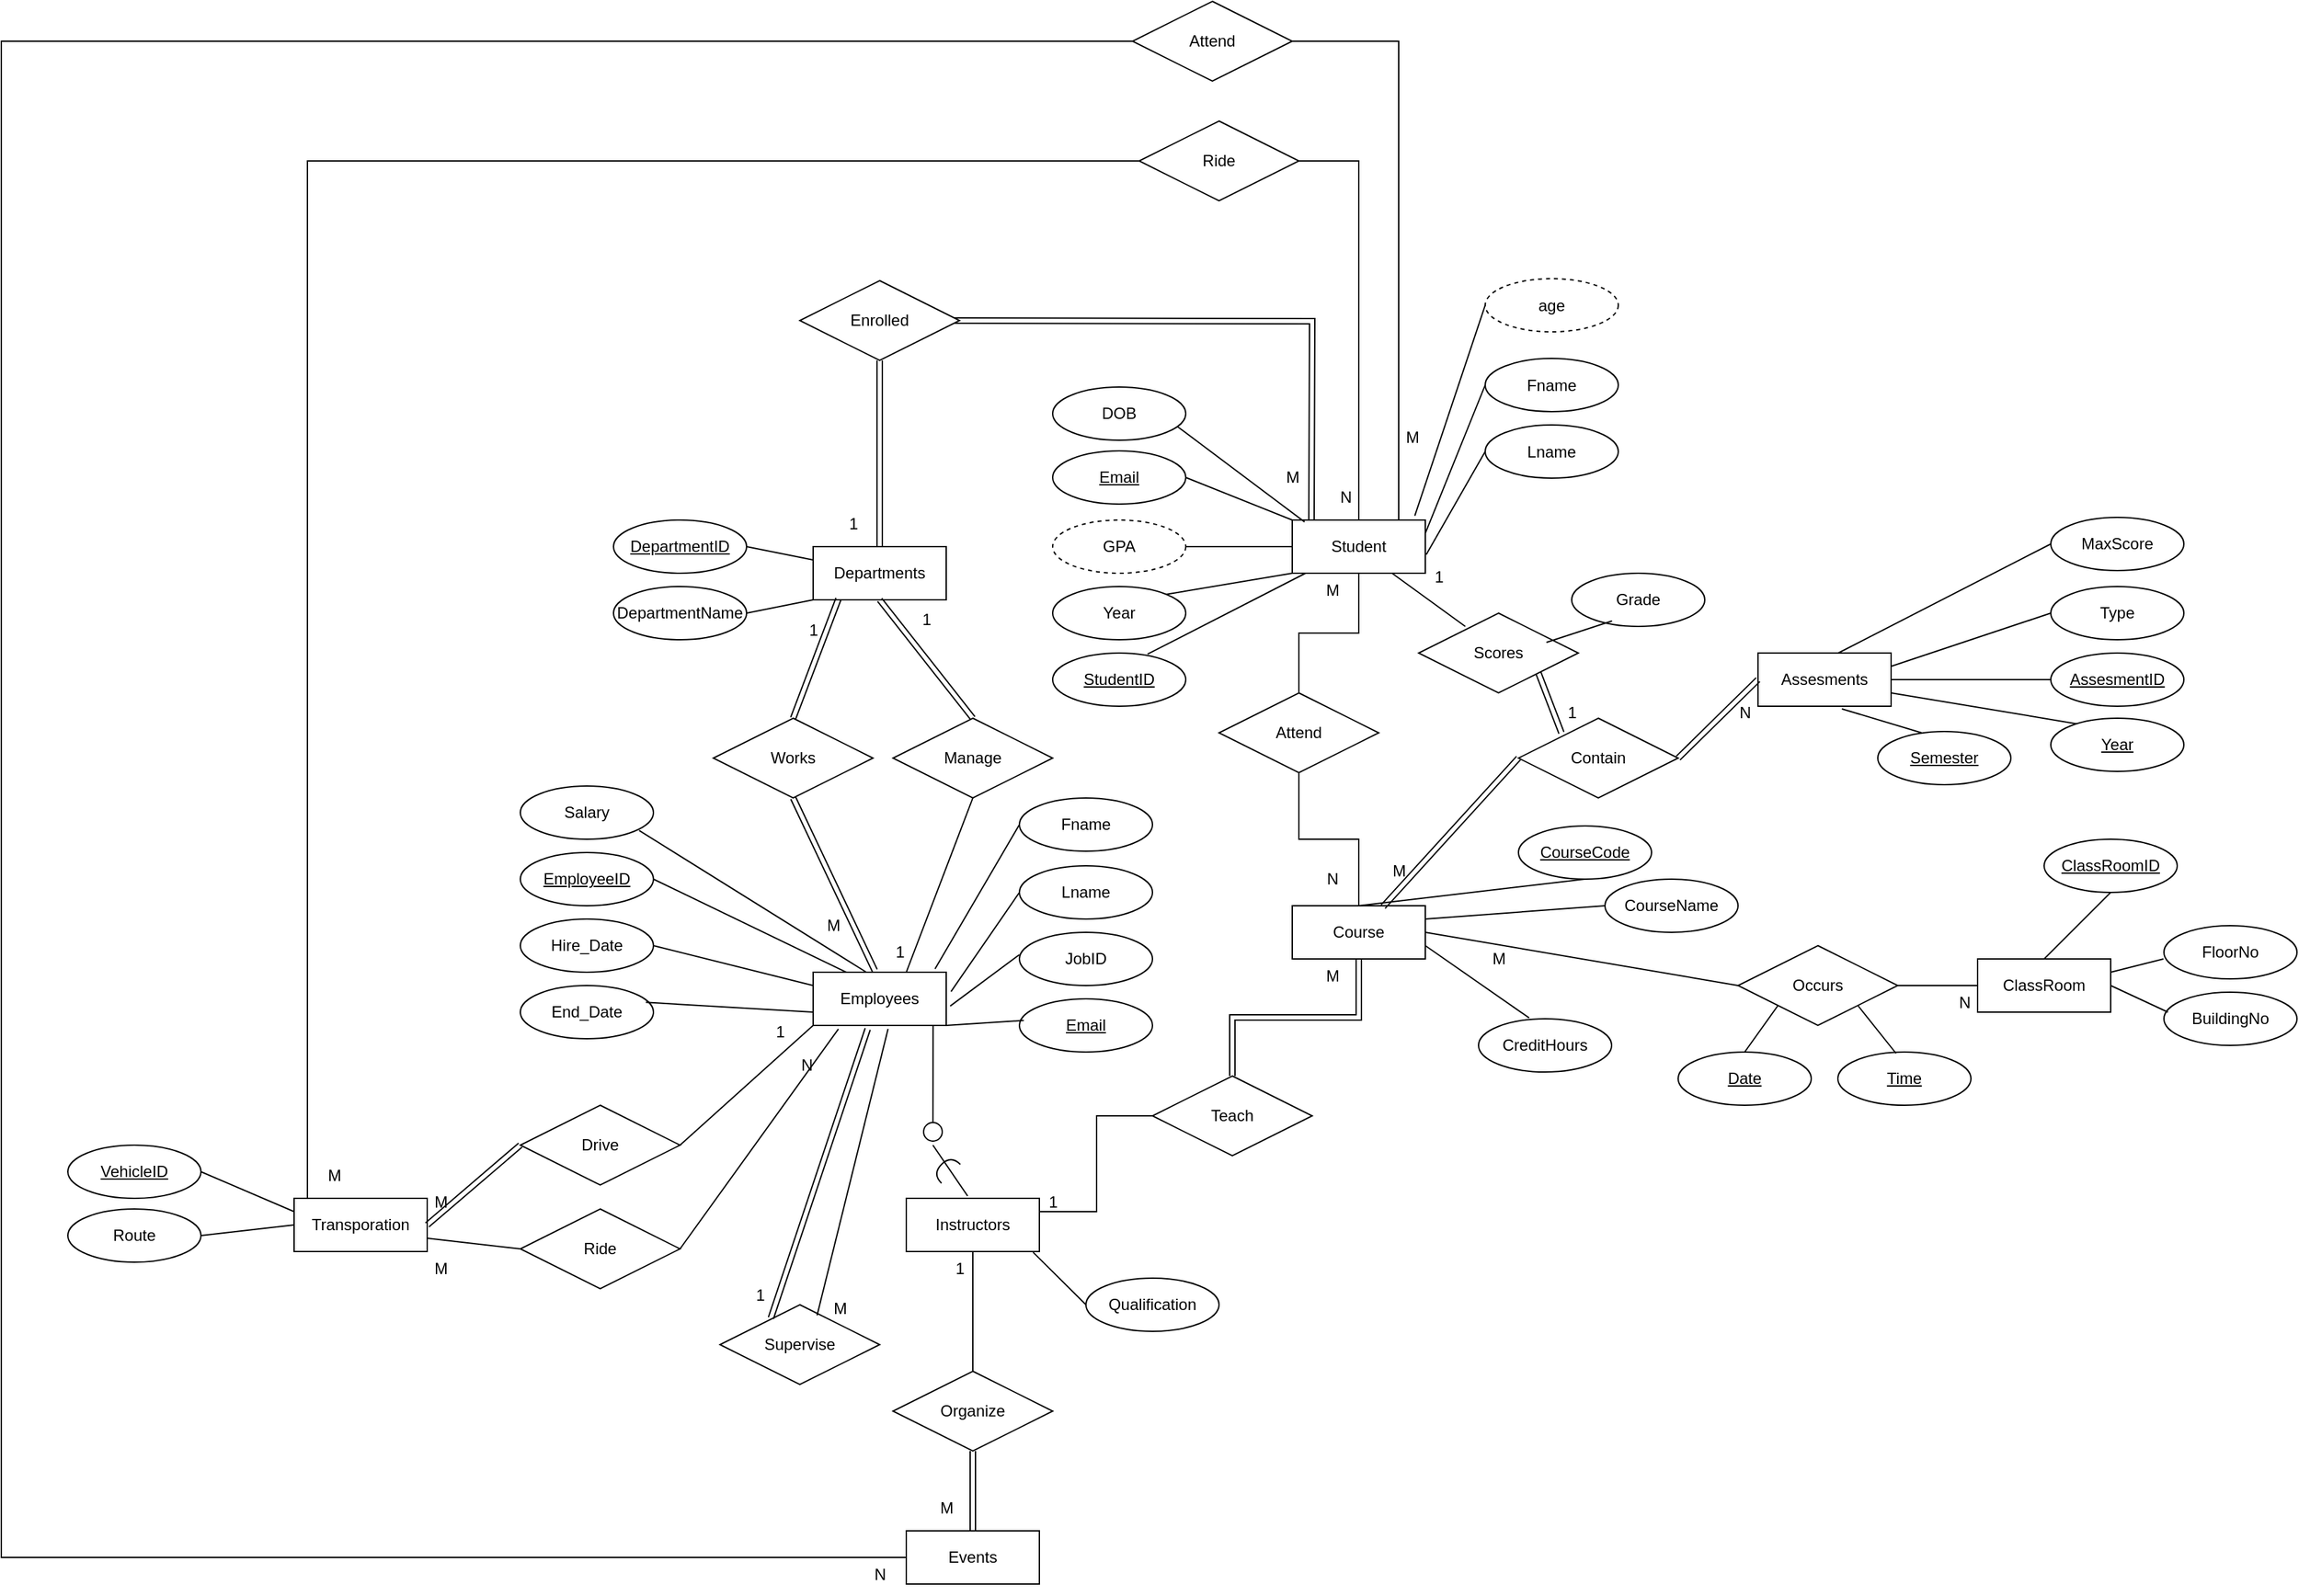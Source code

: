<mxfile version="25.0.1">
  <diagram name="Page-1" id="Fo08esECjhYcVOqIfu8d">
    <mxGraphModel dx="909" dy="1662" grid="1" gridSize="10" guides="1" tooltips="1" connect="1" arrows="1" fold="1" page="1" pageScale="1" pageWidth="850" pageHeight="1100" math="0" shadow="0">
      <root>
        <mxCell id="0" />
        <mxCell id="1" parent="0" />
        <mxCell id="pX8YtGbhnnADvZWmh7mu-151" style="edgeStyle=orthogonalEdgeStyle;rounded=0;orthogonalLoop=1;jettySize=auto;html=1;entryX=0;entryY=0.5;entryDx=0;entryDy=0;endArrow=none;endFill=0;" parent="1" source="pX8YtGbhnnADvZWmh7mu-5" target="pX8YtGbhnnADvZWmh7mu-150" edge="1">
          <mxGeometry relative="1" as="geometry" />
        </mxCell>
        <mxCell id="pX8YtGbhnnADvZWmh7mu-5" value="Assesments" style="whiteSpace=wrap;html=1;align=center;" parent="1" vertex="1">
          <mxGeometry x="1680" y="40" width="100" height="40" as="geometry" />
        </mxCell>
        <mxCell id="pX8YtGbhnnADvZWmh7mu-118" style="edgeStyle=orthogonalEdgeStyle;rounded=0;orthogonalLoop=1;jettySize=auto;html=1;exitX=0.5;exitY=1;exitDx=0;exitDy=0;entryX=0.5;entryY=0;entryDx=0;entryDy=0;endArrow=none;endFill=0;" parent="1" source="pX8YtGbhnnADvZWmh7mu-6" target="pX8YtGbhnnADvZWmh7mu-119" edge="1">
          <mxGeometry relative="1" as="geometry">
            <mxPoint x="1379.857" y="90" as="targetPoint" />
          </mxGeometry>
        </mxCell>
        <mxCell id="pX8YtGbhnnADvZWmh7mu-188" style="edgeStyle=orthogonalEdgeStyle;rounded=0;orthogonalLoop=1;jettySize=auto;html=1;entryX=1;entryY=0.5;entryDx=0;entryDy=0;endArrow=none;endFill=0;" parent="1" source="pX8YtGbhnnADvZWmh7mu-6" target="pX8YtGbhnnADvZWmh7mu-187" edge="1">
          <mxGeometry relative="1" as="geometry">
            <Array as="points">
              <mxPoint x="1410" y="-420" />
            </Array>
          </mxGeometry>
        </mxCell>
        <mxCell id="pX8YtGbhnnADvZWmh7mu-197" style="edgeStyle=orthogonalEdgeStyle;rounded=0;orthogonalLoop=1;jettySize=auto;html=1;exitX=0.5;exitY=0;exitDx=0;exitDy=0;entryX=1;entryY=0.5;entryDx=0;entryDy=0;endArrow=none;endFill=0;" parent="1" source="pX8YtGbhnnADvZWmh7mu-6" target="pX8YtGbhnnADvZWmh7mu-198" edge="1">
          <mxGeometry relative="1" as="geometry">
            <mxPoint x="1380.333" y="-350" as="targetPoint" />
          </mxGeometry>
        </mxCell>
        <mxCell id="pX8YtGbhnnADvZWmh7mu-6" value="Student" style="whiteSpace=wrap;html=1;align=center;" parent="1" vertex="1">
          <mxGeometry x="1330" y="-60" width="100" height="40" as="geometry" />
        </mxCell>
        <mxCell id="pX8YtGbhnnADvZWmh7mu-101" style="edgeStyle=orthogonalEdgeStyle;rounded=0;orthogonalLoop=1;jettySize=auto;html=1;exitX=0.5;exitY=1;exitDx=0;exitDy=0;endArrow=circle;endFill=0;" parent="1" edge="1">
          <mxGeometry relative="1" as="geometry">
            <mxPoint x="1059.997" y="408" as="targetPoint" />
            <mxPoint x="1060.14" y="318" as="sourcePoint" />
            <Array as="points">
              <mxPoint x="1060.14" y="358" />
              <mxPoint x="1060.14" y="358" />
            </Array>
          </mxGeometry>
        </mxCell>
        <mxCell id="pX8YtGbhnnADvZWmh7mu-10" value="Employees" style="whiteSpace=wrap;html=1;align=center;" parent="1" vertex="1">
          <mxGeometry x="970" y="280" width="100" height="40" as="geometry" />
        </mxCell>
        <mxCell id="pX8YtGbhnnADvZWmh7mu-11" value="ClassRoom" style="whiteSpace=wrap;html=1;align=center;" parent="1" vertex="1">
          <mxGeometry x="1845" y="270" width="100" height="40" as="geometry" />
        </mxCell>
        <mxCell id="pX8YtGbhnnADvZWmh7mu-147" style="edgeStyle=orthogonalEdgeStyle;rounded=0;orthogonalLoop=1;jettySize=auto;html=1;exitX=0.5;exitY=0;exitDx=0;exitDy=0;entryX=0.5;entryY=1;entryDx=0;entryDy=0;endArrow=none;endFill=0;shape=link;" parent="1" source="pX8YtGbhnnADvZWmh7mu-12" target="pX8YtGbhnnADvZWmh7mu-145" edge="1">
          <mxGeometry relative="1" as="geometry" />
        </mxCell>
        <mxCell id="pX8YtGbhnnADvZWmh7mu-191" style="edgeStyle=orthogonalEdgeStyle;rounded=0;orthogonalLoop=1;jettySize=auto;html=1;exitX=0;exitY=0.5;exitDx=0;exitDy=0;entryX=0;entryY=0.5;entryDx=0;entryDy=0;endArrow=none;endFill=0;" parent="1" source="pX8YtGbhnnADvZWmh7mu-12" target="pX8YtGbhnnADvZWmh7mu-187" edge="1">
          <mxGeometry relative="1" as="geometry">
            <Array as="points">
              <mxPoint x="360" y="720" />
              <mxPoint x="360" y="-420" />
            </Array>
          </mxGeometry>
        </mxCell>
        <mxCell id="pX8YtGbhnnADvZWmh7mu-12" value="Events" style="whiteSpace=wrap;html=1;align=center;" parent="1" vertex="1">
          <mxGeometry x="1040" y="700" width="100" height="40" as="geometry" />
        </mxCell>
        <mxCell id="pX8YtGbhnnADvZWmh7mu-196" style="edgeStyle=orthogonalEdgeStyle;rounded=0;orthogonalLoop=1;jettySize=auto;html=1;exitX=0.09;exitY=0;exitDx=0;exitDy=0;entryX=0;entryY=0.5;entryDx=0;entryDy=0;endArrow=none;endFill=0;exitPerimeter=0;" parent="1" source="pX8YtGbhnnADvZWmh7mu-13" target="pX8YtGbhnnADvZWmh7mu-198" edge="1">
          <mxGeometry relative="1" as="geometry">
            <mxPoint x="630.333" y="-291.333" as="targetPoint" />
            <Array as="points">
              <mxPoint x="590" y="450" />
              <mxPoint x="590" y="-330" />
            </Array>
          </mxGeometry>
        </mxCell>
        <mxCell id="pX8YtGbhnnADvZWmh7mu-13" value="Transporation" style="whiteSpace=wrap;html=1;align=center;" parent="1" vertex="1">
          <mxGeometry x="580" y="450" width="100" height="40" as="geometry" />
        </mxCell>
        <mxCell id="pX8YtGbhnnADvZWmh7mu-14" value="Course" style="whiteSpace=wrap;html=1;align=center;" parent="1" vertex="1">
          <mxGeometry x="1330" y="230" width="100" height="40" as="geometry" />
        </mxCell>
        <mxCell id="pX8YtGbhnnADvZWmh7mu-15" value="Departments" style="whiteSpace=wrap;html=1;align=center;" parent="1" vertex="1">
          <mxGeometry x="970" y="-40" width="100" height="40" as="geometry" />
        </mxCell>
        <mxCell id="pX8YtGbhnnADvZWmh7mu-19" value="&lt;u&gt;EmployeeID&lt;/u&gt;" style="ellipse;whiteSpace=wrap;html=1;align=center;" parent="1" vertex="1">
          <mxGeometry x="750" y="190" width="100" height="40" as="geometry" />
        </mxCell>
        <mxCell id="pX8YtGbhnnADvZWmh7mu-25" value="Fname" style="ellipse;whiteSpace=wrap;html=1;align=center;" parent="1" vertex="1">
          <mxGeometry x="1125" y="149" width="100" height="40" as="geometry" />
        </mxCell>
        <mxCell id="pX8YtGbhnnADvZWmh7mu-29" value="&lt;u&gt;Email&lt;/u&gt;" style="ellipse;whiteSpace=wrap;html=1;align=center;" parent="1" vertex="1">
          <mxGeometry x="1125" y="300" width="100" height="40" as="geometry" />
        </mxCell>
        <mxCell id="pX8YtGbhnnADvZWmh7mu-30" value="JobID" style="ellipse;whiteSpace=wrap;html=1;align=center;" parent="1" vertex="1">
          <mxGeometry x="1125" y="250" width="100" height="40" as="geometry" />
        </mxCell>
        <mxCell id="pX8YtGbhnnADvZWmh7mu-32" value="" style="endArrow=none;html=1;rounded=0;entryX=0.916;entryY=-0.064;entryDx=0;entryDy=0;entryPerimeter=0;exitX=0;exitY=0.5;exitDx=0;exitDy=0;" parent="1" source="pX8YtGbhnnADvZWmh7mu-25" target="pX8YtGbhnnADvZWmh7mu-10" edge="1">
          <mxGeometry relative="1" as="geometry">
            <mxPoint x="990" y="270" as="sourcePoint" />
            <mxPoint x="1007" y="301" as="targetPoint" />
          </mxGeometry>
        </mxCell>
        <mxCell id="pX8YtGbhnnADvZWmh7mu-33" value="Lname" style="ellipse;whiteSpace=wrap;html=1;align=center;" parent="1" vertex="1">
          <mxGeometry x="1125" y="200" width="100" height="40" as="geometry" />
        </mxCell>
        <mxCell id="pX8YtGbhnnADvZWmh7mu-35" value="" style="endArrow=none;html=1;rounded=0;entryX=0;entryY=0.5;entryDx=0;entryDy=0;exitX=1.036;exitY=0.364;exitDx=0;exitDy=0;exitPerimeter=0;" parent="1" source="pX8YtGbhnnADvZWmh7mu-10" target="pX8YtGbhnnADvZWmh7mu-33" edge="1">
          <mxGeometry relative="1" as="geometry">
            <mxPoint x="1100" y="290" as="sourcePoint" />
            <mxPoint x="1117" y="321" as="targetPoint" />
          </mxGeometry>
        </mxCell>
        <mxCell id="pX8YtGbhnnADvZWmh7mu-36" value="" style="endArrow=none;html=1;rounded=0;entryX=1.03;entryY=0.636;entryDx=0;entryDy=0;entryPerimeter=0;exitX=-0.001;exitY=0.421;exitDx=0;exitDy=0;exitPerimeter=0;" parent="1" source="pX8YtGbhnnADvZWmh7mu-30" target="pX8YtGbhnnADvZWmh7mu-10" edge="1">
          <mxGeometry relative="1" as="geometry">
            <mxPoint x="990" y="270" as="sourcePoint" />
            <mxPoint x="1007" y="301" as="targetPoint" />
          </mxGeometry>
        </mxCell>
        <mxCell id="pX8YtGbhnnADvZWmh7mu-37" value="" style="endArrow=none;html=1;rounded=0;entryX=0.033;entryY=0.407;entryDx=0;entryDy=0;entryPerimeter=0;exitX=1;exitY=1;exitDx=0;exitDy=0;" parent="1" source="pX8YtGbhnnADvZWmh7mu-10" target="pX8YtGbhnnADvZWmh7mu-29" edge="1">
          <mxGeometry relative="1" as="geometry">
            <mxPoint x="1000" y="280" as="sourcePoint" />
            <mxPoint x="1017" y="311" as="targetPoint" />
          </mxGeometry>
        </mxCell>
        <mxCell id="pX8YtGbhnnADvZWmh7mu-39" value="" style="endArrow=none;html=1;rounded=0;entryX=0.25;entryY=0;entryDx=0;entryDy=0;exitX=1;exitY=0.5;exitDx=0;exitDy=0;" parent="1" source="pX8YtGbhnnADvZWmh7mu-19" target="pX8YtGbhnnADvZWmh7mu-10" edge="1">
          <mxGeometry relative="1" as="geometry">
            <mxPoint x="920" y="250" as="sourcePoint" />
            <mxPoint x="997" y="291" as="targetPoint" />
          </mxGeometry>
        </mxCell>
        <mxCell id="pX8YtGbhnnADvZWmh7mu-64" value="Year" style="ellipse;whiteSpace=wrap;html=1;align=center;" parent="1" vertex="1">
          <mxGeometry x="1150" y="-10" width="100" height="40" as="geometry" />
        </mxCell>
        <mxCell id="pX8YtGbhnnADvZWmh7mu-65" value="" style="endArrow=none;html=1;rounded=0;entryX=0;entryY=1;entryDx=0;entryDy=0;exitX=1;exitY=0;exitDx=0;exitDy=0;" parent="1" source="pX8YtGbhnnADvZWmh7mu-64" target="pX8YtGbhnnADvZWmh7mu-6" edge="1">
          <mxGeometry relative="1" as="geometry">
            <mxPoint x="1210" as="sourcePoint" />
            <mxPoint x="1370" as="targetPoint" />
          </mxGeometry>
        </mxCell>
        <mxCell id="pX8YtGbhnnADvZWmh7mu-66" value="GPA" style="ellipse;whiteSpace=wrap;html=1;align=center;dashed=1;" parent="1" vertex="1">
          <mxGeometry x="1150" y="-60" width="100" height="40" as="geometry" />
        </mxCell>
        <mxCell id="pX8YtGbhnnADvZWmh7mu-67" value="" style="endArrow=none;html=1;rounded=0;entryX=0;entryY=0.5;entryDx=0;entryDy=0;exitX=1;exitY=0.5;exitDx=0;exitDy=0;" parent="1" source="pX8YtGbhnnADvZWmh7mu-66" target="pX8YtGbhnnADvZWmh7mu-6" edge="1">
          <mxGeometry relative="1" as="geometry">
            <mxPoint x="1170" y="20" as="sourcePoint" />
            <mxPoint x="1330" y="20" as="targetPoint" />
          </mxGeometry>
        </mxCell>
        <mxCell id="pX8YtGbhnnADvZWmh7mu-70" value="Hire_Date" style="ellipse;whiteSpace=wrap;html=1;align=center;" parent="1" vertex="1">
          <mxGeometry x="750" y="240" width="100" height="40" as="geometry" />
        </mxCell>
        <mxCell id="pX8YtGbhnnADvZWmh7mu-71" value="Works" style="shape=rhombus;perimeter=rhombusPerimeter;whiteSpace=wrap;html=1;align=center;" parent="1" vertex="1">
          <mxGeometry x="895" y="89" width="120" height="60" as="geometry" />
        </mxCell>
        <mxCell id="pX8YtGbhnnADvZWmh7mu-74" value="M" style="text;html=1;align=center;verticalAlign=middle;resizable=0;points=[];autosize=1;strokeColor=none;fillColor=none;" parent="1" vertex="1">
          <mxGeometry x="970" y="230" width="30" height="30" as="geometry" />
        </mxCell>
        <mxCell id="pX8YtGbhnnADvZWmh7mu-76" value="1" style="text;html=1;align=center;verticalAlign=middle;resizable=0;points=[];autosize=1;strokeColor=none;fillColor=none;" parent="1" vertex="1">
          <mxGeometry x="955" y="8" width="30" height="30" as="geometry" />
        </mxCell>
        <mxCell id="pX8YtGbhnnADvZWmh7mu-78" value="Fname" style="ellipse;whiteSpace=wrap;html=1;align=center;" parent="1" vertex="1">
          <mxGeometry x="1475" y="-181.5" width="100" height="40" as="geometry" />
        </mxCell>
        <mxCell id="pX8YtGbhnnADvZWmh7mu-79" value="" style="endArrow=none;html=1;rounded=0;entryX=1;entryY=0.25;entryDx=0;entryDy=0;exitX=0;exitY=0.5;exitDx=0;exitDy=0;" parent="1" source="pX8YtGbhnnADvZWmh7mu-78" target="pX8YtGbhnnADvZWmh7mu-6" edge="1">
          <mxGeometry relative="1" as="geometry">
            <mxPoint x="1388" y="11" as="sourcePoint" />
            <mxPoint x="1450" y="-10" as="targetPoint" />
          </mxGeometry>
        </mxCell>
        <mxCell id="pX8YtGbhnnADvZWmh7mu-80" value="Lname" style="ellipse;whiteSpace=wrap;html=1;align=center;" parent="1" vertex="1">
          <mxGeometry x="1475" y="-131.5" width="100" height="40" as="geometry" />
        </mxCell>
        <mxCell id="pX8YtGbhnnADvZWmh7mu-81" value="" style="endArrow=none;html=1;rounded=0;entryX=0;entryY=0.5;entryDx=0;entryDy=0;exitX=1.007;exitY=0.65;exitDx=0;exitDy=0;exitPerimeter=0;" parent="1" source="pX8YtGbhnnADvZWmh7mu-6" target="pX8YtGbhnnADvZWmh7mu-80" edge="1">
          <mxGeometry relative="1" as="geometry">
            <mxPoint x="1450" as="sourcePoint" />
            <mxPoint x="1515" y="62" as="targetPoint" />
          </mxGeometry>
        </mxCell>
        <mxCell id="pX8YtGbhnnADvZWmh7mu-85" value="StudentID" style="ellipse;whiteSpace=wrap;html=1;align=center;fontStyle=4;" parent="1" vertex="1">
          <mxGeometry x="1150" y="40" width="100" height="40" as="geometry" />
        </mxCell>
        <mxCell id="pX8YtGbhnnADvZWmh7mu-86" value="Email" style="ellipse;whiteSpace=wrap;html=1;align=center;fontStyle=4;" parent="1" vertex="1">
          <mxGeometry x="1150" y="-112" width="100" height="40" as="geometry" />
        </mxCell>
        <mxCell id="pX8YtGbhnnADvZWmh7mu-87" value="" style="endArrow=none;html=1;rounded=0;exitX=1;exitY=0.5;exitDx=0;exitDy=0;entryX=0;entryY=0;entryDx=0;entryDy=0;" parent="1" source="pX8YtGbhnnADvZWmh7mu-86" target="pX8YtGbhnnADvZWmh7mu-6" edge="1">
          <mxGeometry relative="1" as="geometry">
            <mxPoint x="1290" y="-110" as="sourcePoint" />
            <mxPoint x="1450" y="-110" as="targetPoint" />
          </mxGeometry>
        </mxCell>
        <mxCell id="pX8YtGbhnnADvZWmh7mu-90" value="" style="endArrow=none;html=1;rounded=0;exitX=0.1;exitY=1;exitDx=0;exitDy=0;exitPerimeter=0;entryX=0.713;entryY=0.021;entryDx=0;entryDy=0;entryPerimeter=0;" parent="1" source="pX8YtGbhnnADvZWmh7mu-6" target="pX8YtGbhnnADvZWmh7mu-85" edge="1">
          <mxGeometry relative="1" as="geometry">
            <mxPoint x="1290" y="100" as="sourcePoint" />
            <mxPoint x="1450" y="100" as="targetPoint" />
          </mxGeometry>
        </mxCell>
        <mxCell id="pX8YtGbhnnADvZWmh7mu-91" value="DOB" style="ellipse;whiteSpace=wrap;html=1;align=center;" parent="1" vertex="1">
          <mxGeometry x="1150" y="-160" width="100" height="40" as="geometry" />
        </mxCell>
        <mxCell id="pX8YtGbhnnADvZWmh7mu-92" value="" style="endArrow=none;html=1;rounded=0;exitX=0.939;exitY=0.746;exitDx=0;exitDy=0;exitPerimeter=0;entryX=0.093;entryY=0.036;entryDx=0;entryDy=0;entryPerimeter=0;" parent="1" source="pX8YtGbhnnADvZWmh7mu-91" target="pX8YtGbhnnADvZWmh7mu-6" edge="1">
          <mxGeometry relative="1" as="geometry">
            <mxPoint x="1290" y="-121" as="sourcePoint" />
            <mxPoint x="1450" y="-121" as="targetPoint" />
          </mxGeometry>
        </mxCell>
        <mxCell id="pX8YtGbhnnADvZWmh7mu-93" value="age" style="ellipse;whiteSpace=wrap;html=1;align=center;dashed=1;" parent="1" vertex="1">
          <mxGeometry x="1475" y="-241.5" width="100" height="40" as="geometry" />
        </mxCell>
        <mxCell id="pX8YtGbhnnADvZWmh7mu-94" value="" style="endArrow=none;html=1;rounded=0;entryX=0;entryY=0.5;entryDx=0;entryDy=0;exitX=0.921;exitY=-0.079;exitDx=0;exitDy=0;exitPerimeter=0;" parent="1" source="pX8YtGbhnnADvZWmh7mu-6" target="pX8YtGbhnnADvZWmh7mu-93" edge="1">
          <mxGeometry relative="1" as="geometry">
            <mxPoint x="1330" y="-130" as="sourcePoint" />
            <mxPoint x="1490" y="-130" as="targetPoint" />
          </mxGeometry>
        </mxCell>
        <mxCell id="pX8YtGbhnnADvZWmh7mu-98" style="edgeStyle=orthogonalEdgeStyle;rounded=0;orthogonalLoop=1;jettySize=auto;html=1;entryX=0.5;entryY=0;entryDx=0;entryDy=0;endArrow=none;endFill=0;shape=link;exitX=0.969;exitY=0.5;exitDx=0;exitDy=0;exitPerimeter=0;" parent="1" edge="1">
          <mxGeometry relative="1" as="geometry">
            <mxPoint x="1055.75" y="-210" as="sourcePoint" />
            <mxPoint x="1344.47" y="-60" as="targetPoint" />
          </mxGeometry>
        </mxCell>
        <mxCell id="pX8YtGbhnnADvZWmh7mu-95" value="Enrolled" style="shape=rhombus;perimeter=rhombusPerimeter;whiteSpace=wrap;html=1;align=center;" parent="1" vertex="1">
          <mxGeometry x="960" y="-240" width="120" height="60" as="geometry" />
        </mxCell>
        <mxCell id="pX8YtGbhnnADvZWmh7mu-97" value="" style="endArrow=none;html=1;rounded=0;exitX=0.5;exitY=0;exitDx=0;exitDy=0;entryX=0.5;entryY=1;entryDx=0;entryDy=0;shape=link;" parent="1" source="pX8YtGbhnnADvZWmh7mu-15" target="pX8YtGbhnnADvZWmh7mu-95" edge="1">
          <mxGeometry relative="1" as="geometry">
            <mxPoint x="980" y="-130" as="sourcePoint" />
            <mxPoint x="1020" y="-170" as="targetPoint" />
          </mxGeometry>
        </mxCell>
        <mxCell id="pX8YtGbhnnADvZWmh7mu-99" value="1" style="text;html=1;align=center;verticalAlign=middle;resizable=0;points=[];autosize=1;strokeColor=none;fillColor=none;" parent="1" vertex="1">
          <mxGeometry x="985" y="-72" width="30" height="30" as="geometry" />
        </mxCell>
        <mxCell id="pX8YtGbhnnADvZWmh7mu-100" value="M" style="text;html=1;align=center;verticalAlign=middle;resizable=0;points=[];autosize=1;strokeColor=none;fillColor=none;" parent="1" vertex="1">
          <mxGeometry x="1315" y="-107" width="30" height="30" as="geometry" />
        </mxCell>
        <mxCell id="pX8YtGbhnnADvZWmh7mu-129" style="edgeStyle=orthogonalEdgeStyle;rounded=0;orthogonalLoop=1;jettySize=auto;html=1;exitX=1;exitY=0.5;exitDx=0;exitDy=0;entryX=0;entryY=0.5;entryDx=0;entryDy=0;endArrow=none;endFill=0;" parent="1" source="pX8YtGbhnnADvZWmh7mu-102" target="pX8YtGbhnnADvZWmh7mu-128" edge="1">
          <mxGeometry relative="1" as="geometry">
            <Array as="points">
              <mxPoint x="1140" y="460" />
              <mxPoint x="1183" y="460" />
              <mxPoint x="1183" y="388" />
            </Array>
          </mxGeometry>
        </mxCell>
        <mxCell id="pX8YtGbhnnADvZWmh7mu-146" style="edgeStyle=orthogonalEdgeStyle;rounded=0;orthogonalLoop=1;jettySize=auto;html=1;exitX=0.5;exitY=1;exitDx=0;exitDy=0;entryX=0.5;entryY=0;entryDx=0;entryDy=0;endArrow=none;endFill=0;" parent="1" source="pX8YtGbhnnADvZWmh7mu-102" target="pX8YtGbhnnADvZWmh7mu-145" edge="1">
          <mxGeometry relative="1" as="geometry" />
        </mxCell>
        <mxCell id="pX8YtGbhnnADvZWmh7mu-102" value="Instructors" style="whiteSpace=wrap;html=1;align=center;" parent="1" vertex="1">
          <mxGeometry x="1040" y="450" width="100" height="40" as="geometry" />
        </mxCell>
        <mxCell id="pX8YtGbhnnADvZWmh7mu-104" value="" style="endArrow=none;html=1;rounded=0;entryX=0.461;entryY=-0.043;entryDx=0;entryDy=0;entryPerimeter=0;" parent="1" target="pX8YtGbhnnADvZWmh7mu-102" edge="1">
          <mxGeometry relative="1" as="geometry">
            <mxPoint x="1060" y="410" as="sourcePoint" />
            <mxPoint x="1200" y="420" as="targetPoint" />
          </mxGeometry>
        </mxCell>
        <mxCell id="pX8YtGbhnnADvZWmh7mu-107" value="Qualification" style="ellipse;whiteSpace=wrap;html=1;align=center;" parent="1" vertex="1">
          <mxGeometry x="1175" y="510" width="100" height="40" as="geometry" />
        </mxCell>
        <mxCell id="pX8YtGbhnnADvZWmh7mu-109" value="Salary" style="ellipse;whiteSpace=wrap;html=1;align=center;" parent="1" vertex="1">
          <mxGeometry x="750" y="140" width="100" height="40" as="geometry" />
        </mxCell>
        <mxCell id="pX8YtGbhnnADvZWmh7mu-110" value="" style="endArrow=none;html=1;rounded=0;exitX=0.893;exitY=0.836;exitDx=0;exitDy=0;exitPerimeter=0;entryX=0.4;entryY=0;entryDx=0;entryDy=0;entryPerimeter=0;" parent="1" source="pX8YtGbhnnADvZWmh7mu-109" target="pX8YtGbhnnADvZWmh7mu-10" edge="1">
          <mxGeometry relative="1" as="geometry">
            <mxPoint x="970" y="210" as="sourcePoint" />
            <mxPoint x="1130" y="210" as="targetPoint" />
          </mxGeometry>
        </mxCell>
        <mxCell id="pX8YtGbhnnADvZWmh7mu-113" value="End_Date" style="ellipse;whiteSpace=wrap;html=1;align=center;" parent="1" vertex="1">
          <mxGeometry x="750" y="290" width="100" height="40" as="geometry" />
        </mxCell>
        <mxCell id="pX8YtGbhnnADvZWmh7mu-114" value="CourseCode" style="ellipse;whiteSpace=wrap;html=1;align=center;fontStyle=4;" parent="1" vertex="1">
          <mxGeometry x="1500" y="170" width="100" height="40" as="geometry" />
        </mxCell>
        <mxCell id="pX8YtGbhnnADvZWmh7mu-115" value="" style="endArrow=none;html=1;rounded=0;exitX=0.5;exitY=1;exitDx=0;exitDy=0;entryX=0.5;entryY=0;entryDx=0;entryDy=0;" parent="1" source="pX8YtGbhnnADvZWmh7mu-114" target="pX8YtGbhnnADvZWmh7mu-14" edge="1">
          <mxGeometry relative="1" as="geometry">
            <mxPoint x="1250" y="290" as="sourcePoint" />
            <mxPoint x="1410" y="290" as="targetPoint" />
          </mxGeometry>
        </mxCell>
        <mxCell id="pX8YtGbhnnADvZWmh7mu-116" value="CourseName" style="ellipse;whiteSpace=wrap;html=1;align=center;" parent="1" vertex="1">
          <mxGeometry x="1565" y="210" width="100" height="40" as="geometry" />
        </mxCell>
        <mxCell id="pX8YtGbhnnADvZWmh7mu-121" style="edgeStyle=orthogonalEdgeStyle;rounded=0;orthogonalLoop=1;jettySize=auto;html=1;entryX=0.5;entryY=0;entryDx=0;entryDy=0;endArrow=none;endFill=0;" parent="1" source="pX8YtGbhnnADvZWmh7mu-119" target="pX8YtGbhnnADvZWmh7mu-14" edge="1">
          <mxGeometry relative="1" as="geometry" />
        </mxCell>
        <mxCell id="pX8YtGbhnnADvZWmh7mu-119" value="Attend" style="shape=rhombus;perimeter=rhombusPerimeter;whiteSpace=wrap;html=1;align=center;" parent="1" vertex="1">
          <mxGeometry x="1275" y="70" width="120" height="60" as="geometry" />
        </mxCell>
        <mxCell id="pX8YtGbhnnADvZWmh7mu-120" value="M" style="text;html=1;align=center;verticalAlign=middle;resizable=0;points=[];autosize=1;strokeColor=none;fillColor=none;" parent="1" vertex="1">
          <mxGeometry x="1345" y="-22" width="30" height="30" as="geometry" />
        </mxCell>
        <mxCell id="pX8YtGbhnnADvZWmh7mu-122" value="N" style="text;html=1;align=center;verticalAlign=middle;resizable=0;points=[];autosize=1;strokeColor=none;fillColor=none;" parent="1" vertex="1">
          <mxGeometry x="1345" y="195" width="30" height="30" as="geometry" />
        </mxCell>
        <mxCell id="pX8YtGbhnnADvZWmh7mu-123" value="" style="endArrow=none;html=1;rounded=0;exitX=0.953;exitY=1.014;exitDx=0;exitDy=0;exitPerimeter=0;entryX=0;entryY=0.5;entryDx=0;entryDy=0;" parent="1" source="pX8YtGbhnnADvZWmh7mu-102" target="pX8YtGbhnnADvZWmh7mu-107" edge="1">
          <mxGeometry relative="1" as="geometry">
            <mxPoint x="1000" y="520" as="sourcePoint" />
            <mxPoint x="1160" y="520" as="targetPoint" />
          </mxGeometry>
        </mxCell>
        <mxCell id="pX8YtGbhnnADvZWmh7mu-124" value="DepartmentID" style="ellipse;whiteSpace=wrap;html=1;align=center;fontStyle=4;" parent="1" vertex="1">
          <mxGeometry x="820" y="-60" width="100" height="40" as="geometry" />
        </mxCell>
        <mxCell id="pX8YtGbhnnADvZWmh7mu-125" value="DepartmentName" style="ellipse;whiteSpace=wrap;html=1;align=center;" parent="1" vertex="1">
          <mxGeometry x="820" y="-10" width="100" height="40" as="geometry" />
        </mxCell>
        <mxCell id="pX8YtGbhnnADvZWmh7mu-126" value="" style="endArrow=none;html=1;rounded=0;exitX=1;exitY=0.5;exitDx=0;exitDy=0;entryX=0;entryY=0.25;entryDx=0;entryDy=0;" parent="1" source="pX8YtGbhnnADvZWmh7mu-124" target="pX8YtGbhnnADvZWmh7mu-15" edge="1">
          <mxGeometry relative="1" as="geometry">
            <mxPoint x="850" y="50" as="sourcePoint" />
            <mxPoint x="1010" y="50" as="targetPoint" />
          </mxGeometry>
        </mxCell>
        <mxCell id="pX8YtGbhnnADvZWmh7mu-127" value="" style="endArrow=none;html=1;rounded=0;exitX=1;exitY=0.5;exitDx=0;exitDy=0;entryX=0;entryY=1;entryDx=0;entryDy=0;" parent="1" source="pX8YtGbhnnADvZWmh7mu-125" target="pX8YtGbhnnADvZWmh7mu-15" edge="1">
          <mxGeometry relative="1" as="geometry">
            <mxPoint x="890" y="40" as="sourcePoint" />
            <mxPoint x="1050" y="40" as="targetPoint" />
          </mxGeometry>
        </mxCell>
        <mxCell id="pX8YtGbhnnADvZWmh7mu-130" style="edgeStyle=orthogonalEdgeStyle;rounded=0;orthogonalLoop=1;jettySize=auto;html=1;exitX=0.5;exitY=0;exitDx=0;exitDy=0;entryX=0.5;entryY=1;entryDx=0;entryDy=0;endArrow=none;endFill=0;shape=link;" parent="1" source="pX8YtGbhnnADvZWmh7mu-128" target="pX8YtGbhnnADvZWmh7mu-14" edge="1">
          <mxGeometry relative="1" as="geometry" />
        </mxCell>
        <mxCell id="pX8YtGbhnnADvZWmh7mu-128" value="Teach" style="shape=rhombus;perimeter=rhombusPerimeter;whiteSpace=wrap;html=1;align=center;" parent="1" vertex="1">
          <mxGeometry x="1225" y="358" width="120" height="60" as="geometry" />
        </mxCell>
        <mxCell id="pX8YtGbhnnADvZWmh7mu-131" value="M" style="text;html=1;align=center;verticalAlign=middle;resizable=0;points=[];autosize=1;strokeColor=none;fillColor=none;" parent="1" vertex="1">
          <mxGeometry x="1345" y="268" width="30" height="30" as="geometry" />
        </mxCell>
        <mxCell id="pX8YtGbhnnADvZWmh7mu-132" value="1" style="text;html=1;align=center;verticalAlign=middle;resizable=0;points=[];autosize=1;strokeColor=none;fillColor=none;" parent="1" vertex="1">
          <mxGeometry x="1135" y="438" width="30" height="30" as="geometry" />
        </mxCell>
        <mxCell id="pX8YtGbhnnADvZWmh7mu-133" value="" style="endArrow=none;html=1;rounded=0;exitX=1;exitY=0.25;exitDx=0;exitDy=0;entryX=0;entryY=0.5;entryDx=0;entryDy=0;" parent="1" source="pX8YtGbhnnADvZWmh7mu-14" target="pX8YtGbhnnADvZWmh7mu-116" edge="1">
          <mxGeometry relative="1" as="geometry">
            <mxPoint x="1485" y="265" as="sourcePoint" />
            <mxPoint x="1695" y="290" as="targetPoint" />
          </mxGeometry>
        </mxCell>
        <mxCell id="pX8YtGbhnnADvZWmh7mu-134" value="" style="endArrow=none;html=1;rounded=0;exitX=1;exitY=0.5;exitDx=0;exitDy=0;entryX=0;entryY=0.5;entryDx=0;entryDy=0;" parent="1" source="pX8YtGbhnnADvZWmh7mu-14" target="pX8YtGbhnnADvZWmh7mu-135" edge="1">
          <mxGeometry relative="1" as="geometry">
            <mxPoint x="1485" y="275" as="sourcePoint" />
            <mxPoint x="1685" y="290" as="targetPoint" />
          </mxGeometry>
        </mxCell>
        <mxCell id="pX8YtGbhnnADvZWmh7mu-137" style="edgeStyle=orthogonalEdgeStyle;rounded=0;orthogonalLoop=1;jettySize=auto;html=1;entryX=0;entryY=0.5;entryDx=0;entryDy=0;endArrow=none;endFill=0;" parent="1" source="pX8YtGbhnnADvZWmh7mu-135" target="pX8YtGbhnnADvZWmh7mu-11" edge="1">
          <mxGeometry relative="1" as="geometry" />
        </mxCell>
        <mxCell id="pX8YtGbhnnADvZWmh7mu-135" value="Occurs" style="shape=rhombus;perimeter=rhombusPerimeter;whiteSpace=wrap;html=1;align=center;" parent="1" vertex="1">
          <mxGeometry x="1665" y="260" width="120" height="60" as="geometry" />
        </mxCell>
        <mxCell id="pX8YtGbhnnADvZWmh7mu-138" value="M" style="text;html=1;align=center;verticalAlign=middle;resizable=0;points=[];autosize=1;strokeColor=none;fillColor=none;" parent="1" vertex="1">
          <mxGeometry x="1470" y="255" width="30" height="30" as="geometry" />
        </mxCell>
        <mxCell id="pX8YtGbhnnADvZWmh7mu-139" value="N" style="text;html=1;align=center;verticalAlign=middle;resizable=0;points=[];autosize=1;strokeColor=none;fillColor=none;" parent="1" vertex="1">
          <mxGeometry x="1820" y="288" width="30" height="30" as="geometry" />
        </mxCell>
        <mxCell id="pX8YtGbhnnADvZWmh7mu-141" value="" style="endArrow=none;html=1;rounded=0;entryX=0;entryY=1;entryDx=0;entryDy=0;exitX=0.5;exitY=0;exitDx=0;exitDy=0;" parent="1" source="pX8YtGbhnnADvZWmh7mu-142" target="pX8YtGbhnnADvZWmh7mu-135" edge="1">
          <mxGeometry relative="1" as="geometry">
            <mxPoint x="1655" y="350" as="sourcePoint" />
            <mxPoint x="1685" y="370" as="targetPoint" />
          </mxGeometry>
        </mxCell>
        <mxCell id="pX8YtGbhnnADvZWmh7mu-142" value="Date" style="ellipse;whiteSpace=wrap;html=1;align=center;fontStyle=4;" parent="1" vertex="1">
          <mxGeometry x="1620" y="340" width="100" height="40" as="geometry" />
        </mxCell>
        <mxCell id="pX8YtGbhnnADvZWmh7mu-143" value="Time" style="ellipse;whiteSpace=wrap;html=1;align=center;fontStyle=4;" parent="1" vertex="1">
          <mxGeometry x="1740" y="340" width="100" height="40" as="geometry" />
        </mxCell>
        <mxCell id="pX8YtGbhnnADvZWmh7mu-145" value="Organize" style="shape=rhombus;perimeter=rhombusPerimeter;whiteSpace=wrap;html=1;align=center;" parent="1" vertex="1">
          <mxGeometry x="1030" y="580" width="120" height="60" as="geometry" />
        </mxCell>
        <mxCell id="pX8YtGbhnnADvZWmh7mu-148" value="M" style="text;html=1;align=center;verticalAlign=middle;resizable=0;points=[];autosize=1;strokeColor=none;fillColor=none;" parent="1" vertex="1">
          <mxGeometry x="1055" y="668" width="30" height="30" as="geometry" />
        </mxCell>
        <mxCell id="pX8YtGbhnnADvZWmh7mu-149" value="1" style="text;html=1;align=center;verticalAlign=middle;resizable=0;points=[];autosize=1;strokeColor=none;fillColor=none;" parent="1" vertex="1">
          <mxGeometry x="1065" y="488" width="30" height="30" as="geometry" />
        </mxCell>
        <mxCell id="pX8YtGbhnnADvZWmh7mu-150" value="AssesmentID" style="ellipse;whiteSpace=wrap;html=1;align=center;fontStyle=4;" parent="1" vertex="1">
          <mxGeometry x="1900" y="40" width="100" height="40" as="geometry" />
        </mxCell>
        <mxCell id="pX8YtGbhnnADvZWmh7mu-152" value="Type" style="ellipse;whiteSpace=wrap;html=1;align=center;" parent="1" vertex="1">
          <mxGeometry x="1900" y="-10" width="100" height="40" as="geometry" />
        </mxCell>
        <mxCell id="pX8YtGbhnnADvZWmh7mu-153" value="" style="endArrow=none;html=1;rounded=0;exitX=1;exitY=0.25;exitDx=0;exitDy=0;entryX=0;entryY=0.5;entryDx=0;entryDy=0;" parent="1" source="pX8YtGbhnnADvZWmh7mu-5" target="pX8YtGbhnnADvZWmh7mu-152" edge="1">
          <mxGeometry relative="1" as="geometry">
            <mxPoint x="1690" y="110" as="sourcePoint" />
            <mxPoint x="1850" y="110" as="targetPoint" />
          </mxGeometry>
        </mxCell>
        <mxCell id="pX8YtGbhnnADvZWmh7mu-158" value="" style="shape=requiredInterface;html=1;verticalLabelPosition=bottom;sketch=0;rotation=-135;" parent="1" vertex="1">
          <mxGeometry x="1065" y="418" width="10" height="20" as="geometry" />
        </mxCell>
        <mxCell id="pX8YtGbhnnADvZWmh7mu-164" value="" style="endArrow=none;html=1;rounded=0;exitX=1;exitY=1;exitDx=0;exitDy=0;entryX=0.437;entryY=0.025;entryDx=0;entryDy=0;entryPerimeter=0;" parent="1" source="pX8YtGbhnnADvZWmh7mu-135" target="pX8YtGbhnnADvZWmh7mu-143" edge="1">
          <mxGeometry relative="1" as="geometry">
            <mxPoint x="1775" y="310" as="sourcePoint" />
            <mxPoint x="1935" y="310" as="targetPoint" />
          </mxGeometry>
        </mxCell>
        <mxCell id="pX8YtGbhnnADvZWmh7mu-165" value="ClassRoomID" style="ellipse;whiteSpace=wrap;html=1;align=center;fontStyle=4;" parent="1" vertex="1">
          <mxGeometry x="1895" y="180" width="100" height="40" as="geometry" />
        </mxCell>
        <mxCell id="pX8YtGbhnnADvZWmh7mu-166" value="" style="endArrow=none;html=1;rounded=0;exitX=0.5;exitY=0;exitDx=0;exitDy=0;entryX=0.5;entryY=1;entryDx=0;entryDy=0;" parent="1" source="pX8YtGbhnnADvZWmh7mu-11" target="pX8YtGbhnnADvZWmh7mu-165" edge="1">
          <mxGeometry relative="1" as="geometry">
            <mxPoint x="1885" y="240" as="sourcePoint" />
            <mxPoint x="2045" y="240" as="targetPoint" />
          </mxGeometry>
        </mxCell>
        <mxCell id="pX8YtGbhnnADvZWmh7mu-167" value="FloorNo" style="ellipse;whiteSpace=wrap;html=1;align=center;" parent="1" vertex="1">
          <mxGeometry x="1985" y="245" width="100" height="40" as="geometry" />
        </mxCell>
        <mxCell id="pX8YtGbhnnADvZWmh7mu-168" value="BuildingNo" style="ellipse;whiteSpace=wrap;html=1;align=center;" parent="1" vertex="1">
          <mxGeometry x="1985" y="295" width="100" height="40" as="geometry" />
        </mxCell>
        <mxCell id="pX8YtGbhnnADvZWmh7mu-169" value="" style="endArrow=none;html=1;rounded=0;exitX=1;exitY=0.25;exitDx=0;exitDy=0;entryX=-0.003;entryY=0.625;entryDx=0;entryDy=0;entryPerimeter=0;" parent="1" source="pX8YtGbhnnADvZWmh7mu-11" target="pX8YtGbhnnADvZWmh7mu-167" edge="1">
          <mxGeometry relative="1" as="geometry">
            <mxPoint x="1955" y="340" as="sourcePoint" />
            <mxPoint x="2115" y="340" as="targetPoint" />
          </mxGeometry>
        </mxCell>
        <mxCell id="pX8YtGbhnnADvZWmh7mu-170" value="" style="endArrow=none;html=1;rounded=0;exitX=1;exitY=0.5;exitDx=0;exitDy=0;entryX=0.03;entryY=0.375;entryDx=0;entryDy=0;entryPerimeter=0;" parent="1" source="pX8YtGbhnnADvZWmh7mu-11" target="pX8YtGbhnnADvZWmh7mu-168" edge="1">
          <mxGeometry relative="1" as="geometry">
            <mxPoint x="1965" y="290" as="sourcePoint" />
            <mxPoint x="2125" y="290" as="targetPoint" />
          </mxGeometry>
        </mxCell>
        <mxCell id="pX8YtGbhnnADvZWmh7mu-171" value="" style="endArrow=none;html=1;rounded=0;exitX=0.943;exitY=0.317;exitDx=0;exitDy=0;exitPerimeter=0;entryX=0;entryY=0.75;entryDx=0;entryDy=0;" parent="1" source="pX8YtGbhnnADvZWmh7mu-113" target="pX8YtGbhnnADvZWmh7mu-10" edge="1">
          <mxGeometry relative="1" as="geometry">
            <mxPoint x="910" y="330" as="sourcePoint" />
            <mxPoint x="1070" y="330" as="targetPoint" />
          </mxGeometry>
        </mxCell>
        <mxCell id="pX8YtGbhnnADvZWmh7mu-172" value="" style="endArrow=none;html=1;rounded=0;exitX=0.5;exitY=1;exitDx=0;exitDy=0;entryX=0.463;entryY=-0.033;entryDx=0;entryDy=0;entryPerimeter=0;shape=link;" parent="1" source="pX8YtGbhnnADvZWmh7mu-71" target="pX8YtGbhnnADvZWmh7mu-10" edge="1">
          <mxGeometry relative="1" as="geometry">
            <mxPoint x="950" y="190" as="sourcePoint" />
            <mxPoint x="1110" y="190" as="targetPoint" />
          </mxGeometry>
        </mxCell>
        <mxCell id="pX8YtGbhnnADvZWmh7mu-173" value="" style="endArrow=none;html=1;rounded=0;exitX=0.5;exitY=0;exitDx=0;exitDy=0;entryX=0.19;entryY=0.983;entryDx=0;entryDy=0;entryPerimeter=0;shape=link;" parent="1" source="pX8YtGbhnnADvZWmh7mu-71" target="pX8YtGbhnnADvZWmh7mu-15" edge="1">
          <mxGeometry relative="1" as="geometry">
            <mxPoint x="930" y="40" as="sourcePoint" />
            <mxPoint x="1090" y="40" as="targetPoint" />
          </mxGeometry>
        </mxCell>
        <mxCell id="pX8YtGbhnnADvZWmh7mu-174" value="" style="endArrow=none;html=1;rounded=0;exitX=0.7;exitY=0;exitDx=0;exitDy=0;exitPerimeter=0;entryX=0.5;entryY=1;entryDx=0;entryDy=0;" parent="1" source="pX8YtGbhnnADvZWmh7mu-10" target="pX8YtGbhnnADvZWmh7mu-175" edge="1">
          <mxGeometry relative="1" as="geometry">
            <mxPoint x="1040" y="174.67" as="sourcePoint" />
            <mxPoint x="1080" y="150" as="targetPoint" />
          </mxGeometry>
        </mxCell>
        <mxCell id="pX8YtGbhnnADvZWmh7mu-175" value="Manage" style="shape=rhombus;perimeter=rhombusPerimeter;whiteSpace=wrap;html=1;align=center;" parent="1" vertex="1">
          <mxGeometry x="1030" y="89" width="120" height="60" as="geometry" />
        </mxCell>
        <mxCell id="pX8YtGbhnnADvZWmh7mu-176" value="" style="endArrow=none;html=1;rounded=0;exitX=0.5;exitY=1;exitDx=0;exitDy=0;entryX=0.5;entryY=0;entryDx=0;entryDy=0;shape=link;" parent="1" source="pX8YtGbhnnADvZWmh7mu-15" target="pX8YtGbhnnADvZWmh7mu-175" edge="1">
          <mxGeometry relative="1" as="geometry">
            <mxPoint x="1020" y="50" as="sourcePoint" />
            <mxPoint x="1180" y="50" as="targetPoint" />
          </mxGeometry>
        </mxCell>
        <mxCell id="pX8YtGbhnnADvZWmh7mu-177" value="Drive" style="shape=rhombus;perimeter=rhombusPerimeter;whiteSpace=wrap;html=1;align=center;" parent="1" vertex="1">
          <mxGeometry x="750" y="380" width="120" height="60" as="geometry" />
        </mxCell>
        <mxCell id="pX8YtGbhnnADvZWmh7mu-178" value="" style="endArrow=none;html=1;rounded=0;exitX=1;exitY=0.5;exitDx=0;exitDy=0;entryX=0;entryY=0.5;entryDx=0;entryDy=0;shape=link;" parent="1" source="pX8YtGbhnnADvZWmh7mu-13" target="pX8YtGbhnnADvZWmh7mu-177" edge="1">
          <mxGeometry relative="1" as="geometry">
            <mxPoint x="690" y="460" as="sourcePoint" />
            <mxPoint x="850" y="460" as="targetPoint" />
          </mxGeometry>
        </mxCell>
        <mxCell id="pX8YtGbhnnADvZWmh7mu-179" value="" style="endArrow=none;html=1;rounded=0;exitX=1;exitY=0.5;exitDx=0;exitDy=0;entryX=0;entryY=1;entryDx=0;entryDy=0;" parent="1" source="pX8YtGbhnnADvZWmh7mu-177" target="pX8YtGbhnnADvZWmh7mu-10" edge="1">
          <mxGeometry relative="1" as="geometry">
            <mxPoint x="870" y="460" as="sourcePoint" />
            <mxPoint x="895" y="380" as="targetPoint" />
          </mxGeometry>
        </mxCell>
        <mxCell id="pX8YtGbhnnADvZWmh7mu-180" value="M" style="text;html=1;align=center;verticalAlign=middle;resizable=0;points=[];autosize=1;strokeColor=none;fillColor=none;" parent="1" vertex="1">
          <mxGeometry x="675" y="438" width="30" height="30" as="geometry" />
        </mxCell>
        <mxCell id="pX8YtGbhnnADvZWmh7mu-181" value="1" style="text;html=1;align=center;verticalAlign=middle;resizable=0;points=[];autosize=1;strokeColor=none;fillColor=none;" parent="1" vertex="1">
          <mxGeometry x="930" y="310" width="30" height="30" as="geometry" />
        </mxCell>
        <mxCell id="pX8YtGbhnnADvZWmh7mu-182" value="" style="endArrow=none;html=1;rounded=0;entryX=0;entryY=0.25;entryDx=0;entryDy=0;exitX=1;exitY=0.5;exitDx=0;exitDy=0;" parent="1" source="pX8YtGbhnnADvZWmh7mu-183" target="pX8YtGbhnnADvZWmh7mu-13" edge="1">
          <mxGeometry relative="1" as="geometry">
            <mxPoint x="520" y="440" as="sourcePoint" />
            <mxPoint x="590" y="420" as="targetPoint" />
          </mxGeometry>
        </mxCell>
        <mxCell id="pX8YtGbhnnADvZWmh7mu-183" value="VehicleID" style="ellipse;whiteSpace=wrap;html=1;align=center;fontStyle=4;" parent="1" vertex="1">
          <mxGeometry x="410" y="410" width="100" height="40" as="geometry" />
        </mxCell>
        <mxCell id="pX8YtGbhnnADvZWmh7mu-184" value="Route" style="ellipse;whiteSpace=wrap;html=1;align=center;" parent="1" vertex="1">
          <mxGeometry x="410" y="458" width="100" height="40" as="geometry" />
        </mxCell>
        <mxCell id="pX8YtGbhnnADvZWmh7mu-185" value="" style="endArrow=none;html=1;rounded=0;exitX=1;exitY=0.5;exitDx=0;exitDy=0;entryX=0;entryY=0.5;entryDx=0;entryDy=0;" parent="1" source="pX8YtGbhnnADvZWmh7mu-184" target="pX8YtGbhnnADvZWmh7mu-13" edge="1">
          <mxGeometry relative="1" as="geometry">
            <mxPoint x="530" y="480" as="sourcePoint" />
            <mxPoint x="690" y="480" as="targetPoint" />
          </mxGeometry>
        </mxCell>
        <mxCell id="pX8YtGbhnnADvZWmh7mu-186" value="" style="endArrow=none;html=1;rounded=0;exitX=1;exitY=0.5;exitDx=0;exitDy=0;entryX=0;entryY=0.25;entryDx=0;entryDy=0;" parent="1" source="pX8YtGbhnnADvZWmh7mu-70" target="pX8YtGbhnnADvZWmh7mu-10" edge="1">
          <mxGeometry relative="1" as="geometry">
            <mxPoint x="850" y="290" as="sourcePoint" />
            <mxPoint x="1010" y="290" as="targetPoint" />
          </mxGeometry>
        </mxCell>
        <mxCell id="pX8YtGbhnnADvZWmh7mu-187" value="Attend" style="shape=rhombus;perimeter=rhombusPerimeter;whiteSpace=wrap;html=1;align=center;" parent="1" vertex="1">
          <mxGeometry x="1210" y="-450" width="120" height="60" as="geometry" />
        </mxCell>
        <mxCell id="pX8YtGbhnnADvZWmh7mu-190" value="M" style="text;html=1;align=center;verticalAlign=middle;resizable=0;points=[];autosize=1;strokeColor=none;fillColor=none;" parent="1" vertex="1">
          <mxGeometry x="1405" y="-137" width="30" height="30" as="geometry" />
        </mxCell>
        <mxCell id="pX8YtGbhnnADvZWmh7mu-192" value="N" style="text;html=1;align=center;verticalAlign=middle;resizable=0;points=[];autosize=1;strokeColor=none;fillColor=none;" parent="1" vertex="1">
          <mxGeometry x="1005" y="718" width="30" height="30" as="geometry" />
        </mxCell>
        <mxCell id="pX8YtGbhnnADvZWmh7mu-194" value="1" style="text;html=1;align=center;verticalAlign=middle;resizable=0;points=[];autosize=1;strokeColor=none;fillColor=none;" parent="1" vertex="1">
          <mxGeometry x="1020" y="250" width="30" height="30" as="geometry" />
        </mxCell>
        <mxCell id="pX8YtGbhnnADvZWmh7mu-195" value="1" style="text;html=1;align=center;verticalAlign=middle;resizable=0;points=[];autosize=1;strokeColor=none;fillColor=none;" parent="1" vertex="1">
          <mxGeometry x="1040" width="30" height="30" as="geometry" />
        </mxCell>
        <mxCell id="pX8YtGbhnnADvZWmh7mu-198" value="Ride" style="shape=rhombus;perimeter=rhombusPerimeter;whiteSpace=wrap;html=1;align=center;" parent="1" vertex="1">
          <mxGeometry x="1215" y="-360" width="120" height="60" as="geometry" />
        </mxCell>
        <mxCell id="pX8YtGbhnnADvZWmh7mu-199" value="M" style="text;html=1;align=center;verticalAlign=middle;resizable=0;points=[];autosize=1;strokeColor=none;fillColor=none;" parent="1" vertex="1">
          <mxGeometry x="595" y="418" width="30" height="30" as="geometry" />
        </mxCell>
        <mxCell id="pX8YtGbhnnADvZWmh7mu-201" value="N" style="text;html=1;align=center;verticalAlign=middle;resizable=0;points=[];autosize=1;strokeColor=none;fillColor=none;" parent="1" vertex="1">
          <mxGeometry x="1355" y="-92" width="30" height="30" as="geometry" />
        </mxCell>
        <mxCell id="pX8YtGbhnnADvZWmh7mu-202" value="Ride" style="shape=rhombus;perimeter=rhombusPerimeter;whiteSpace=wrap;html=1;align=center;" parent="1" vertex="1">
          <mxGeometry x="750" y="458" width="120" height="60" as="geometry" />
        </mxCell>
        <mxCell id="pX8YtGbhnnADvZWmh7mu-203" value="" style="endArrow=none;html=1;rounded=0;exitX=1;exitY=0.75;exitDx=0;exitDy=0;entryX=0;entryY=0.5;entryDx=0;entryDy=0;" parent="1" source="pX8YtGbhnnADvZWmh7mu-13" target="pX8YtGbhnnADvZWmh7mu-202" edge="1">
          <mxGeometry relative="1" as="geometry">
            <mxPoint x="590" y="540" as="sourcePoint" />
            <mxPoint x="750" y="540" as="targetPoint" />
          </mxGeometry>
        </mxCell>
        <mxCell id="pX8YtGbhnnADvZWmh7mu-204" value="" style="endArrow=none;html=1;rounded=0;exitX=1;exitY=0.5;exitDx=0;exitDy=0;entryX=0.19;entryY=1.067;entryDx=0;entryDy=0;entryPerimeter=0;" parent="1" source="pX8YtGbhnnADvZWmh7mu-202" target="pX8YtGbhnnADvZWmh7mu-10" edge="1">
          <mxGeometry relative="1" as="geometry">
            <mxPoint x="810" y="440" as="sourcePoint" />
            <mxPoint x="970" y="440" as="targetPoint" />
          </mxGeometry>
        </mxCell>
        <mxCell id="pX8YtGbhnnADvZWmh7mu-205" value="M" style="text;html=1;align=center;verticalAlign=middle;resizable=0;points=[];autosize=1;strokeColor=none;fillColor=none;" parent="1" vertex="1">
          <mxGeometry x="675" y="488" width="30" height="30" as="geometry" />
        </mxCell>
        <mxCell id="pX8YtGbhnnADvZWmh7mu-206" value="N" style="text;html=1;align=center;verticalAlign=middle;resizable=0;points=[];autosize=1;strokeColor=none;fillColor=none;" parent="1" vertex="1">
          <mxGeometry x="950" y="335" width="30" height="30" as="geometry" />
        </mxCell>
        <mxCell id="pX8YtGbhnnADvZWmh7mu-214" value="Contain" style="shape=rhombus;perimeter=rhombusPerimeter;whiteSpace=wrap;html=1;align=center;" parent="1" vertex="1">
          <mxGeometry x="1500" y="89" width="120" height="60" as="geometry" />
        </mxCell>
        <mxCell id="pX8YtGbhnnADvZWmh7mu-220" value="Grade" style="ellipse;whiteSpace=wrap;html=1;align=center;" parent="1" vertex="1">
          <mxGeometry x="1540" y="-20" width="100" height="40" as="geometry" />
        </mxCell>
        <mxCell id="pX8YtGbhnnADvZWmh7mu-222" value="CreditHours" style="ellipse;whiteSpace=wrap;html=1;align=center;" parent="1" vertex="1">
          <mxGeometry x="1470" y="315" width="100" height="40" as="geometry" />
        </mxCell>
        <mxCell id="pX8YtGbhnnADvZWmh7mu-223" value="" style="endArrow=none;html=1;rounded=0;exitX=1;exitY=0.75;exitDx=0;exitDy=0;entryX=0.38;entryY=-0.017;entryDx=0;entryDy=0;entryPerimeter=0;" parent="1" source="pX8YtGbhnnADvZWmh7mu-14" target="pX8YtGbhnnADvZWmh7mu-222" edge="1">
          <mxGeometry relative="1" as="geometry">
            <mxPoint x="1460" y="285" as="sourcePoint" />
            <mxPoint x="1625" y="295" as="targetPoint" />
          </mxGeometry>
        </mxCell>
        <mxCell id="pX8YtGbhnnADvZWmh7mu-224" value="MaxScore" style="ellipse;whiteSpace=wrap;html=1;align=center;" parent="1" vertex="1">
          <mxGeometry x="1900" y="-62" width="100" height="40" as="geometry" />
        </mxCell>
        <mxCell id="pX8YtGbhnnADvZWmh7mu-226" value="" style="endArrow=none;html=1;rounded=0;exitX=0.603;exitY=0;exitDx=0;exitDy=0;exitPerimeter=0;entryX=0;entryY=0.5;entryDx=0;entryDy=0;endFill=0;" parent="1" source="pX8YtGbhnnADvZWmh7mu-5" target="pX8YtGbhnnADvZWmh7mu-224" edge="1">
          <mxGeometry relative="1" as="geometry">
            <mxPoint x="1790" y="-30" as="sourcePoint" />
            <mxPoint x="1950" y="-30" as="targetPoint" />
          </mxGeometry>
        </mxCell>
        <mxCell id="pX8YtGbhnnADvZWmh7mu-227" value="" style="endArrow=none;html=1;rounded=0;entryX=0;entryY=0.5;entryDx=0;entryDy=0;exitX=0.683;exitY=0.017;exitDx=0;exitDy=0;exitPerimeter=0;shape=link;" parent="1" source="pX8YtGbhnnADvZWmh7mu-14" target="pX8YtGbhnnADvZWmh7mu-214" edge="1">
          <mxGeometry relative="1" as="geometry">
            <mxPoint x="1400" y="230" as="sourcePoint" />
            <mxPoint x="1590" y="150" as="targetPoint" />
          </mxGeometry>
        </mxCell>
        <mxCell id="pX8YtGbhnnADvZWmh7mu-228" value="" style="endArrow=none;html=1;rounded=0;exitX=1;exitY=0.5;exitDx=0;exitDy=0;entryX=0;entryY=0.5;entryDx=0;entryDy=0;shape=link;" parent="1" source="pX8YtGbhnnADvZWmh7mu-214" target="pX8YtGbhnnADvZWmh7mu-5" edge="1">
          <mxGeometry relative="1" as="geometry">
            <mxPoint x="1620" y="80" as="sourcePoint" />
            <mxPoint x="1780" y="80" as="targetPoint" />
          </mxGeometry>
        </mxCell>
        <mxCell id="pX8YtGbhnnADvZWmh7mu-229" value="M" style="text;html=1;align=center;verticalAlign=middle;resizable=0;points=[];autosize=1;strokeColor=none;fillColor=none;" parent="1" vertex="1">
          <mxGeometry x="1395" y="189" width="30" height="30" as="geometry" />
        </mxCell>
        <mxCell id="pX8YtGbhnnADvZWmh7mu-230" value="N" style="text;html=1;align=center;verticalAlign=middle;resizable=0;points=[];autosize=1;strokeColor=none;fillColor=none;" parent="1" vertex="1">
          <mxGeometry x="1655" y="70" width="30" height="30" as="geometry" />
        </mxCell>
        <mxCell id="pX8YtGbhnnADvZWmh7mu-231" value="Scores" style="shape=rhombus;perimeter=rhombusPerimeter;whiteSpace=wrap;html=1;align=center;" parent="1" vertex="1">
          <mxGeometry x="1425" y="10" width="120" height="60" as="geometry" />
        </mxCell>
        <mxCell id="pX8YtGbhnnADvZWmh7mu-232" value="" style="endArrow=none;html=1;rounded=0;exitX=0.75;exitY=1;exitDx=0;exitDy=0;entryX=0.292;entryY=0.167;entryDx=0;entryDy=0;entryPerimeter=0;" parent="1" source="pX8YtGbhnnADvZWmh7mu-6" target="pX8YtGbhnnADvZWmh7mu-231" edge="1">
          <mxGeometry relative="1" as="geometry">
            <mxPoint x="1440" as="sourcePoint" />
            <mxPoint x="1600" as="targetPoint" />
          </mxGeometry>
        </mxCell>
        <mxCell id="pX8YtGbhnnADvZWmh7mu-233" value="" style="endArrow=none;html=1;rounded=0;exitX=1;exitY=1;exitDx=0;exitDy=0;entryX=0.269;entryY=0.183;entryDx=0;entryDy=0;entryPerimeter=0;shape=link;" parent="1" source="pX8YtGbhnnADvZWmh7mu-231" target="pX8YtGbhnnADvZWmh7mu-214" edge="1">
          <mxGeometry relative="1" as="geometry">
            <mxPoint x="1540" y="60" as="sourcePoint" />
            <mxPoint x="1700" y="60" as="targetPoint" />
          </mxGeometry>
        </mxCell>
        <mxCell id="pX8YtGbhnnADvZWmh7mu-234" value="" style="endArrow=none;html=1;rounded=0;exitX=0.8;exitY=0.367;exitDx=0;exitDy=0;exitPerimeter=0;entryX=0.303;entryY=0.896;entryDx=0;entryDy=0;entryPerimeter=0;" parent="1" source="pX8YtGbhnnADvZWmh7mu-231" target="pX8YtGbhnnADvZWmh7mu-220" edge="1">
          <mxGeometry relative="1" as="geometry">
            <mxPoint x="1580" y="30" as="sourcePoint" />
            <mxPoint x="1740" y="30" as="targetPoint" />
          </mxGeometry>
        </mxCell>
        <mxCell id="pX8YtGbhnnADvZWmh7mu-236" value="Supervise" style="shape=rhombus;perimeter=rhombusPerimeter;whiteSpace=wrap;html=1;align=center;" parent="1" vertex="1">
          <mxGeometry x="900" y="530" width="120" height="60" as="geometry" />
        </mxCell>
        <mxCell id="pX8YtGbhnnADvZWmh7mu-238" value="" style="endArrow=none;html=1;rounded=0;exitX=0.319;exitY=0.167;exitDx=0;exitDy=0;exitPerimeter=0;entryX=0.41;entryY=1.067;entryDx=0;entryDy=0;entryPerimeter=0;shape=link;" parent="1" source="pX8YtGbhnnADvZWmh7mu-236" target="pX8YtGbhnnADvZWmh7mu-10" edge="1">
          <mxGeometry relative="1" as="geometry">
            <mxPoint x="960" y="390" as="sourcePoint" />
            <mxPoint x="1120" y="390" as="targetPoint" />
          </mxGeometry>
        </mxCell>
        <mxCell id="pX8YtGbhnnADvZWmh7mu-239" value="" style="endArrow=none;html=1;rounded=0;exitX=0.608;exitY=0.133;exitDx=0;exitDy=0;exitPerimeter=0;entryX=0.563;entryY=1.067;entryDx=0;entryDy=0;entryPerimeter=0;" parent="1" source="pX8YtGbhnnADvZWmh7mu-236" target="pX8YtGbhnnADvZWmh7mu-10" edge="1">
          <mxGeometry relative="1" as="geometry">
            <mxPoint x="1010" y="410" as="sourcePoint" />
            <mxPoint x="1170" y="410" as="targetPoint" />
          </mxGeometry>
        </mxCell>
        <mxCell id="pX8YtGbhnnADvZWmh7mu-240" value="1" style="text;html=1;align=center;verticalAlign=middle;resizable=0;points=[];autosize=1;strokeColor=none;fillColor=none;" parent="1" vertex="1">
          <mxGeometry x="915" y="508" width="30" height="30" as="geometry" />
        </mxCell>
        <mxCell id="pX8YtGbhnnADvZWmh7mu-241" value="M" style="text;html=1;align=center;verticalAlign=middle;resizable=0;points=[];autosize=1;strokeColor=none;fillColor=none;" parent="1" vertex="1">
          <mxGeometry x="975" y="518" width="30" height="30" as="geometry" />
        </mxCell>
        <mxCell id="zdR27-MMv-6I_gw_c2C2-1" value="1" style="text;html=1;align=center;verticalAlign=middle;resizable=0;points=[];autosize=1;strokeColor=none;fillColor=none;" vertex="1" parent="1">
          <mxGeometry x="1425" y="-32" width="30" height="30" as="geometry" />
        </mxCell>
        <mxCell id="zdR27-MMv-6I_gw_c2C2-2" value="1" style="text;html=1;align=center;verticalAlign=middle;resizable=0;points=[];autosize=1;strokeColor=none;fillColor=none;" vertex="1" parent="1">
          <mxGeometry x="1525" y="70" width="30" height="30" as="geometry" />
        </mxCell>
        <mxCell id="zdR27-MMv-6I_gw_c2C2-3" value="" style="endArrow=none;html=1;rounded=0;exitX=0.63;exitY=1.05;exitDx=0;exitDy=0;exitPerimeter=0;entryX=0.33;entryY=0.025;entryDx=0;entryDy=0;entryPerimeter=0;" edge="1" parent="1" source="pX8YtGbhnnADvZWmh7mu-5" target="zdR27-MMv-6I_gw_c2C2-5">
          <mxGeometry relative="1" as="geometry">
            <mxPoint x="1665" y="149" as="sourcePoint" />
            <mxPoint x="1825" y="149" as="targetPoint" />
          </mxGeometry>
        </mxCell>
        <mxCell id="zdR27-MMv-6I_gw_c2C2-4" value="" style="endArrow=none;html=1;rounded=0;exitX=1;exitY=0.75;exitDx=0;exitDy=0;entryX=0.203;entryY=0.108;entryDx=0;entryDy=0;entryPerimeter=0;" edge="1" parent="1" source="pX8YtGbhnnADvZWmh7mu-5" target="zdR27-MMv-6I_gw_c2C2-6">
          <mxGeometry relative="1" as="geometry">
            <mxPoint x="1800" y="89.0" as="sourcePoint" />
            <mxPoint x="1960" y="89.0" as="targetPoint" />
          </mxGeometry>
        </mxCell>
        <mxCell id="zdR27-MMv-6I_gw_c2C2-5" value="Semester" style="ellipse;whiteSpace=wrap;html=1;align=center;fontStyle=4;" vertex="1" parent="1">
          <mxGeometry x="1770" y="99" width="100" height="40" as="geometry" />
        </mxCell>
        <mxCell id="zdR27-MMv-6I_gw_c2C2-6" value="Year" style="ellipse;whiteSpace=wrap;html=1;align=center;fontStyle=4;" vertex="1" parent="1">
          <mxGeometry x="1900" y="89" width="100" height="40" as="geometry" />
        </mxCell>
      </root>
    </mxGraphModel>
  </diagram>
</mxfile>
